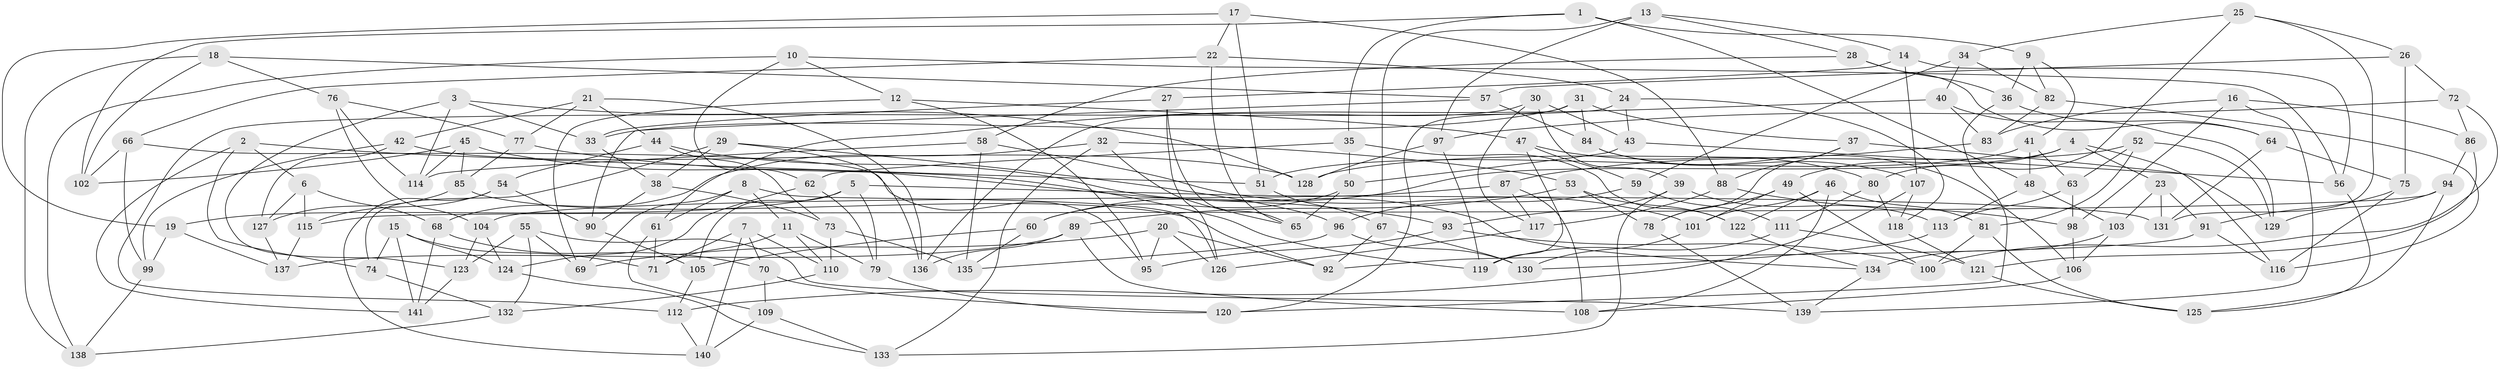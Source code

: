 // coarse degree distribution, {4: 0.5656565656565656, 6: 0.3333333333333333, 5: 0.08080808080808081, 3: 0.020202020202020204}
// Generated by graph-tools (version 1.1) at 2025/38/03/04/25 23:38:04]
// undirected, 141 vertices, 282 edges
graph export_dot {
  node [color=gray90,style=filled];
  1;
  2;
  3;
  4;
  5;
  6;
  7;
  8;
  9;
  10;
  11;
  12;
  13;
  14;
  15;
  16;
  17;
  18;
  19;
  20;
  21;
  22;
  23;
  24;
  25;
  26;
  27;
  28;
  29;
  30;
  31;
  32;
  33;
  34;
  35;
  36;
  37;
  38;
  39;
  40;
  41;
  42;
  43;
  44;
  45;
  46;
  47;
  48;
  49;
  50;
  51;
  52;
  53;
  54;
  55;
  56;
  57;
  58;
  59;
  60;
  61;
  62;
  63;
  64;
  65;
  66;
  67;
  68;
  69;
  70;
  71;
  72;
  73;
  74;
  75;
  76;
  77;
  78;
  79;
  80;
  81;
  82;
  83;
  84;
  85;
  86;
  87;
  88;
  89;
  90;
  91;
  92;
  93;
  94;
  95;
  96;
  97;
  98;
  99;
  100;
  101;
  102;
  103;
  104;
  105;
  106;
  107;
  108;
  109;
  110;
  111;
  112;
  113;
  114;
  115;
  116;
  117;
  118;
  119;
  120;
  121;
  122;
  123;
  124;
  125;
  126;
  127;
  128;
  129;
  130;
  131;
  132;
  133;
  134;
  135;
  136;
  137;
  138;
  139;
  140;
  141;
  1 -- 35;
  1 -- 102;
  1 -- 48;
  1 -- 9;
  2 -- 74;
  2 -- 6;
  2 -- 141;
  2 -- 51;
  3 -- 114;
  3 -- 33;
  3 -- 123;
  3 -- 128;
  4 -- 49;
  4 -- 60;
  4 -- 23;
  4 -- 116;
  5 -- 19;
  5 -- 131;
  5 -- 105;
  5 -- 79;
  6 -- 115;
  6 -- 127;
  6 -- 68;
  7 -- 71;
  7 -- 110;
  7 -- 140;
  7 -- 70;
  8 -- 61;
  8 -- 69;
  8 -- 126;
  8 -- 11;
  9 -- 82;
  9 -- 36;
  9 -- 41;
  10 -- 56;
  10 -- 12;
  10 -- 62;
  10 -- 138;
  11 -- 79;
  11 -- 110;
  11 -- 71;
  12 -- 69;
  12 -- 47;
  12 -- 95;
  13 -- 97;
  13 -- 28;
  13 -- 14;
  13 -- 67;
  14 -- 56;
  14 -- 107;
  14 -- 27;
  15 -- 141;
  15 -- 74;
  15 -- 71;
  15 -- 124;
  16 -- 139;
  16 -- 83;
  16 -- 86;
  16 -- 98;
  17 -- 88;
  17 -- 22;
  17 -- 19;
  17 -- 51;
  18 -- 102;
  18 -- 57;
  18 -- 76;
  18 -- 138;
  19 -- 137;
  19 -- 99;
  20 -- 92;
  20 -- 69;
  20 -- 126;
  20 -- 95;
  21 -- 77;
  21 -- 42;
  21 -- 136;
  21 -- 44;
  22 -- 65;
  22 -- 24;
  22 -- 66;
  23 -- 91;
  23 -- 103;
  23 -- 131;
  24 -- 43;
  24 -- 112;
  24 -- 118;
  25 -- 26;
  25 -- 131;
  25 -- 34;
  25 -- 80;
  26 -- 72;
  26 -- 57;
  26 -- 75;
  27 -- 65;
  27 -- 33;
  27 -- 126;
  28 -- 58;
  28 -- 36;
  28 -- 64;
  29 -- 136;
  29 -- 96;
  29 -- 74;
  29 -- 38;
  30 -- 117;
  30 -- 39;
  30 -- 136;
  30 -- 43;
  31 -- 33;
  31 -- 120;
  31 -- 84;
  31 -- 37;
  32 -- 133;
  32 -- 68;
  32 -- 53;
  32 -- 65;
  33 -- 38;
  34 -- 82;
  34 -- 59;
  34 -- 40;
  35 -- 62;
  35 -- 122;
  35 -- 50;
  36 -- 120;
  36 -- 64;
  37 -- 78;
  37 -- 88;
  37 -- 129;
  38 -- 90;
  38 -- 73;
  39 -- 133;
  39 -- 113;
  39 -- 93;
  40 -- 61;
  40 -- 129;
  40 -- 83;
  41 -- 51;
  41 -- 63;
  41 -- 48;
  42 -- 99;
  42 -- 128;
  42 -- 127;
  43 -- 50;
  43 -- 56;
  44 -- 54;
  44 -- 134;
  44 -- 73;
  45 -- 93;
  45 -- 114;
  45 -- 85;
  45 -- 102;
  46 -- 122;
  46 -- 101;
  46 -- 108;
  46 -- 81;
  47 -- 80;
  47 -- 119;
  47 -- 59;
  48 -- 113;
  48 -- 103;
  49 -- 101;
  49 -- 100;
  49 -- 78;
  50 -- 60;
  50 -- 65;
  51 -- 67;
  52 -- 129;
  52 -- 81;
  52 -- 128;
  52 -- 63;
  53 -- 122;
  53 -- 78;
  53 -- 89;
  54 -- 115;
  54 -- 140;
  54 -- 90;
  55 -- 123;
  55 -- 139;
  55 -- 132;
  55 -- 69;
  56 -- 125;
  57 -- 84;
  57 -- 90;
  58 -- 135;
  58 -- 114;
  58 -- 101;
  59 -- 111;
  59 -- 96;
  60 -- 105;
  60 -- 135;
  61 -- 71;
  61 -- 109;
  62 -- 124;
  62 -- 79;
  63 -- 98;
  63 -- 113;
  64 -- 131;
  64 -- 75;
  66 -- 99;
  66 -- 95;
  66 -- 102;
  67 -- 130;
  67 -- 92;
  68 -- 141;
  68 -- 70;
  70 -- 120;
  70 -- 109;
  72 -- 97;
  72 -- 100;
  72 -- 86;
  73 -- 110;
  73 -- 135;
  74 -- 132;
  75 -- 91;
  75 -- 116;
  76 -- 104;
  76 -- 114;
  76 -- 77;
  77 -- 119;
  77 -- 85;
  78 -- 139;
  79 -- 120;
  80 -- 118;
  80 -- 111;
  81 -- 125;
  81 -- 100;
  82 -- 83;
  82 -- 116;
  83 -- 87;
  84 -- 106;
  84 -- 107;
  85 -- 127;
  85 -- 92;
  86 -- 94;
  86 -- 121;
  87 -- 108;
  87 -- 104;
  87 -- 117;
  88 -- 98;
  88 -- 117;
  89 -- 136;
  89 -- 137;
  89 -- 108;
  90 -- 105;
  91 -- 92;
  91 -- 116;
  93 -- 95;
  93 -- 100;
  94 -- 125;
  94 -- 115;
  94 -- 129;
  96 -- 135;
  96 -- 130;
  97 -- 119;
  97 -- 128;
  98 -- 106;
  99 -- 138;
  101 -- 130;
  103 -- 134;
  103 -- 106;
  104 -- 124;
  104 -- 123;
  105 -- 112;
  106 -- 108;
  107 -- 112;
  107 -- 118;
  109 -- 140;
  109 -- 133;
  110 -- 132;
  111 -- 121;
  111 -- 119;
  112 -- 140;
  113 -- 130;
  115 -- 137;
  117 -- 126;
  118 -- 121;
  121 -- 125;
  122 -- 134;
  123 -- 141;
  124 -- 133;
  127 -- 137;
  132 -- 138;
  134 -- 139;
}

